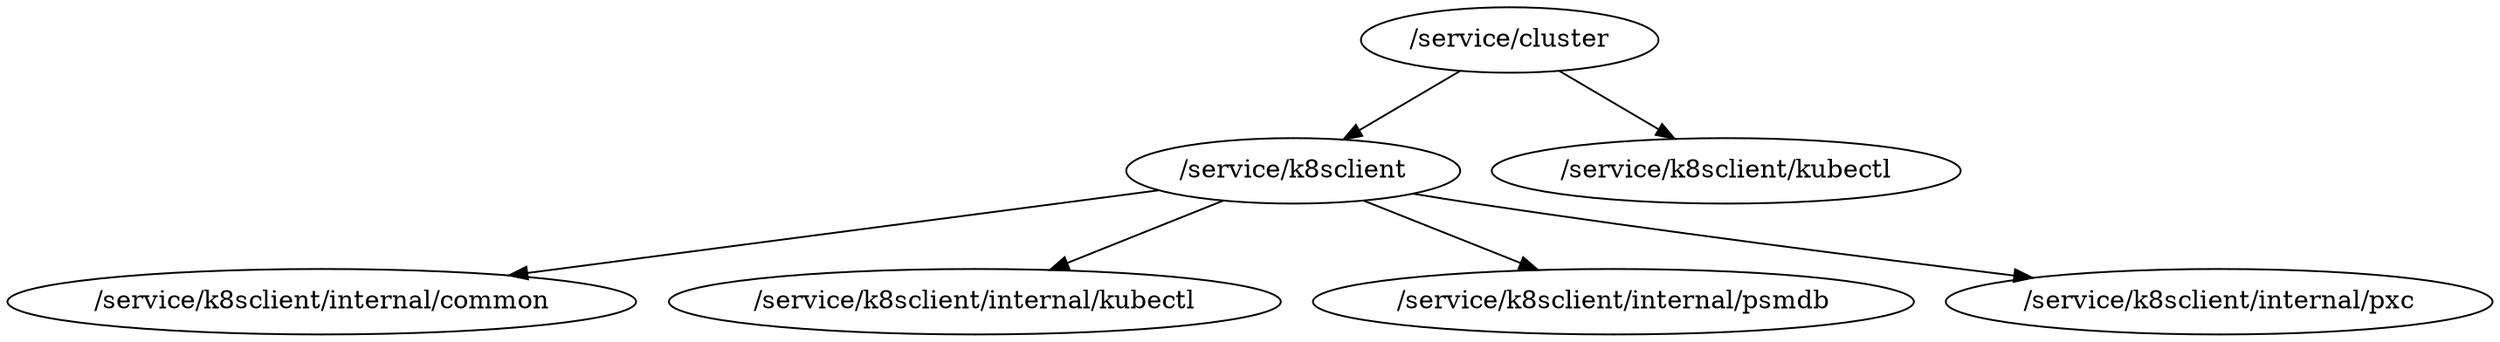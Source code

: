 digraph packages {
	"/service/cluster" -> "/service/k8sclient";
	"/service/cluster" -> "/service/k8sclient/kubectl";
	"/service/k8sclient" -> "/service/k8sclient/internal/common";
	"/service/k8sclient" -> "/service/k8sclient/internal/kubectl";
	"/service/k8sclient" -> "/service/k8sclient/internal/psmdb";
	"/service/k8sclient" -> "/service/k8sclient/internal/pxc";
}
